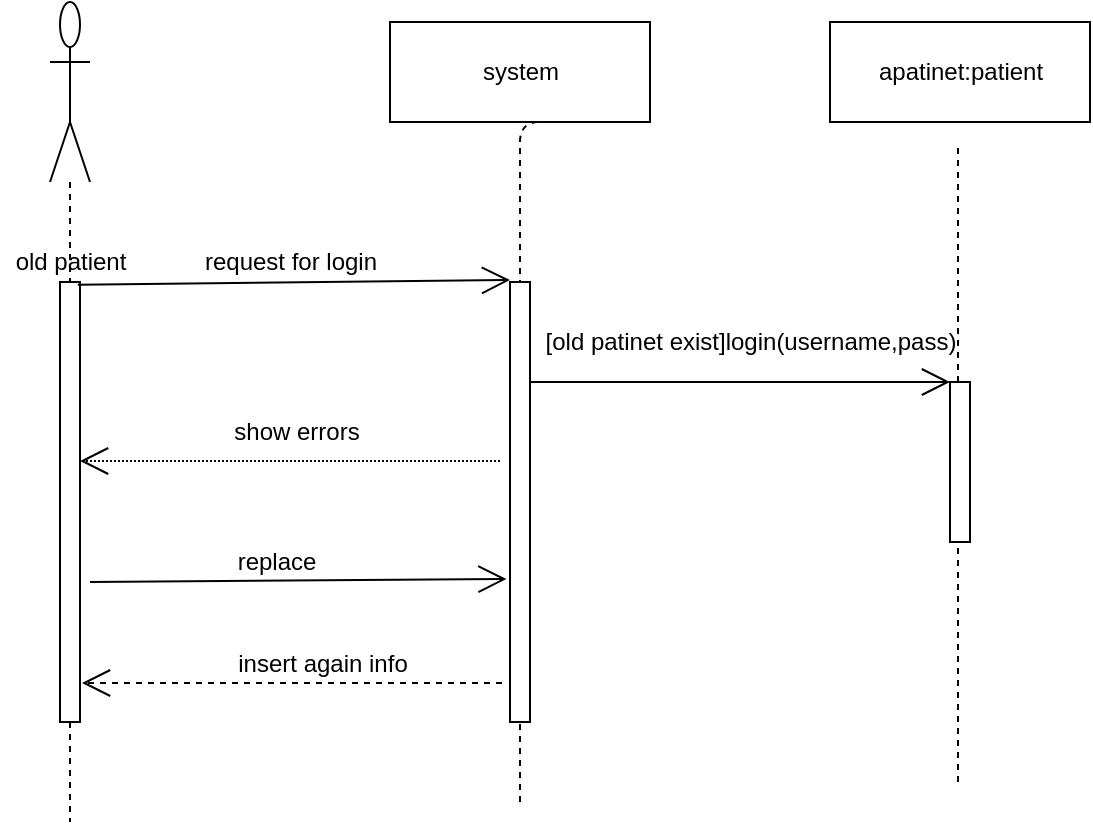 <mxfile version="12.3.8" type="device" pages="1"><diagram id="Otytks1Z3mwPCr0AHfMi" name="Page-1"><mxGraphModel dx="1097" dy="580" grid="1" gridSize="10" guides="1" tooltips="1" connect="1" arrows="1" fold="1" page="1" pageScale="1" pageWidth="850" pageHeight="1100" math="0" shadow="0"><root><mxCell id="0"/><mxCell id="1" parent="0"/><mxCell id="hXQfYBIxNqEC9NoSrCb3-3" value="" style="shape=umlLifeline;participant=umlActor;perimeter=lifelinePerimeter;whiteSpace=wrap;html=1;container=1;collapsible=0;recursiveResize=0;verticalAlign=top;spacingTop=36;labelBackgroundColor=#ffffff;outlineConnect=0;size=90;" vertex="1" parent="1"><mxGeometry x="110" y="110" width="20" height="410" as="geometry"/></mxCell><mxCell id="hXQfYBIxNqEC9NoSrCb3-4" value="" style="html=1;points=[];perimeter=orthogonalPerimeter;" vertex="1" parent="hXQfYBIxNqEC9NoSrCb3-3"><mxGeometry x="5" y="140" width="10" height="220" as="geometry"/></mxCell><mxCell id="hXQfYBIxNqEC9NoSrCb3-6" value="old patient" style="text;html=1;align=center;verticalAlign=middle;resizable=0;points=[];;autosize=1;" vertex="1" parent="1"><mxGeometry x="85" y="230" width="70" height="20" as="geometry"/></mxCell><mxCell id="hXQfYBIxNqEC9NoSrCb3-9" value="system" style="html=1;" vertex="1" parent="1"><mxGeometry x="280" y="120" width="130" height="50" as="geometry"/></mxCell><mxCell id="hXQfYBIxNqEC9NoSrCb3-11" value="" style="endArrow=none;dashed=1;html=1;entryX=0.75;entryY=1;entryDx=0;entryDy=0;" edge="1" parent="1" target="hXQfYBIxNqEC9NoSrCb3-9"><mxGeometry width="50" height="50" relative="1" as="geometry"><mxPoint x="345" y="510" as="sourcePoint"/><mxPoint x="360" y="280" as="targetPoint"/><Array as="points"><mxPoint x="345" y="170"/></Array></mxGeometry></mxCell><mxCell id="hXQfYBIxNqEC9NoSrCb3-12" value="" style="html=1;points=[];perimeter=orthogonalPerimeter;" vertex="1" parent="1"><mxGeometry x="340" y="250" width="10" height="220" as="geometry"/></mxCell><mxCell id="hXQfYBIxNqEC9NoSrCb3-15" value="" style="endArrow=open;endFill=1;endSize=12;html=1;exitX=0.556;exitY=1.071;exitDx=0;exitDy=0;exitPerimeter=0;" edge="1" parent="1" source="hXQfYBIxNqEC9NoSrCb3-6"><mxGeometry width="160" relative="1" as="geometry"><mxPoint x="140" y="248.5" as="sourcePoint"/><mxPoint x="340" y="249" as="targetPoint"/></mxGeometry></mxCell><mxCell id="hXQfYBIxNqEC9NoSrCb3-16" value="request for login" style="text;html=1;align=center;verticalAlign=middle;resizable=0;points=[];;autosize=1;" vertex="1" parent="1"><mxGeometry x="180" y="230" width="100" height="20" as="geometry"/></mxCell><mxCell id="hXQfYBIxNqEC9NoSrCb3-17" value="apatinet:patient" style="html=1;" vertex="1" parent="1"><mxGeometry x="500" y="120" width="130" height="50" as="geometry"/></mxCell><mxCell id="hXQfYBIxNqEC9NoSrCb3-19" value="" style="endArrow=none;dashed=1;html=1;" edge="1" parent="1" source="hXQfYBIxNqEC9NoSrCb3-30"><mxGeometry width="50" height="50" relative="1" as="geometry"><mxPoint x="564" y="500" as="sourcePoint"/><mxPoint x="564" y="180" as="targetPoint"/></mxGeometry></mxCell><mxCell id="hXQfYBIxNqEC9NoSrCb3-20" value="" style="endArrow=open;endFill=1;endSize=12;html=1;" edge="1" parent="1"><mxGeometry width="160" relative="1" as="geometry"><mxPoint x="350" y="300" as="sourcePoint"/><mxPoint x="560" y="300" as="targetPoint"/></mxGeometry></mxCell><mxCell id="hXQfYBIxNqEC9NoSrCb3-21" value="[old patinet exist]login(username,pass)" style="text;html=1;align=center;verticalAlign=middle;resizable=0;points=[];;autosize=1;" vertex="1" parent="1"><mxGeometry x="350" y="270" width="220" height="20" as="geometry"/></mxCell><mxCell id="hXQfYBIxNqEC9NoSrCb3-27" value="show errors" style="text;html=1;align=center;verticalAlign=middle;resizable=0;points=[];;autosize=1;" vertex="1" parent="1"><mxGeometry x="192.5" y="315" width="80" height="20" as="geometry"/></mxCell><mxCell id="hXQfYBIxNqEC9NoSrCb3-29" value="" style="endArrow=open;endFill=1;endSize=12;html=1;dashed=1;dashPattern=1 1;" edge="1" parent="1"><mxGeometry width="160" relative="1" as="geometry"><mxPoint x="335" y="339.5" as="sourcePoint"/><mxPoint x="125" y="339.5" as="targetPoint"/></mxGeometry></mxCell><mxCell id="hXQfYBIxNqEC9NoSrCb3-30" value="" style="html=1;points=[];perimeter=orthogonalPerimeter;" vertex="1" parent="1"><mxGeometry x="560" y="300" width="10" height="80" as="geometry"/></mxCell><mxCell id="hXQfYBIxNqEC9NoSrCb3-31" value="" style="endArrow=none;dashed=1;html=1;" edge="1" parent="1" target="hXQfYBIxNqEC9NoSrCb3-30"><mxGeometry width="50" height="50" relative="1" as="geometry"><mxPoint x="564.0" y="500" as="sourcePoint"/><mxPoint x="564.0" y="180" as="targetPoint"/></mxGeometry></mxCell><mxCell id="hXQfYBIxNqEC9NoSrCb3-32" value="" style="endArrow=open;endFill=1;endSize=12;html=1;entryX=-0.176;entryY=0.675;entryDx=0;entryDy=0;entryPerimeter=0;" edge="1" parent="1" target="hXQfYBIxNqEC9NoSrCb3-12"><mxGeometry width="160" relative="1" as="geometry"><mxPoint x="130" y="400" as="sourcePoint"/><mxPoint x="290" y="400" as="targetPoint"/></mxGeometry></mxCell><mxCell id="hXQfYBIxNqEC9NoSrCb3-33" value="replace" style="text;html=1;align=center;verticalAlign=middle;resizable=0;points=[];;autosize=1;" vertex="1" parent="1"><mxGeometry x="198" y="380" width="50" height="20" as="geometry"/></mxCell><mxCell id="hXQfYBIxNqEC9NoSrCb3-34" value="" style="endArrow=open;endFill=1;endSize=12;html=1;dashed=1;" edge="1" parent="1"><mxGeometry width="160" relative="1" as="geometry"><mxPoint x="336" y="450.5" as="sourcePoint"/><mxPoint x="126" y="450.5" as="targetPoint"/></mxGeometry></mxCell><mxCell id="hXQfYBIxNqEC9NoSrCb3-36" value="insert again info" style="text;html=1;align=center;verticalAlign=middle;resizable=0;points=[];;autosize=1;" vertex="1" parent="1"><mxGeometry x="196" y="431" width="100" height="20" as="geometry"/></mxCell></root></mxGraphModel></diagram></mxfile>